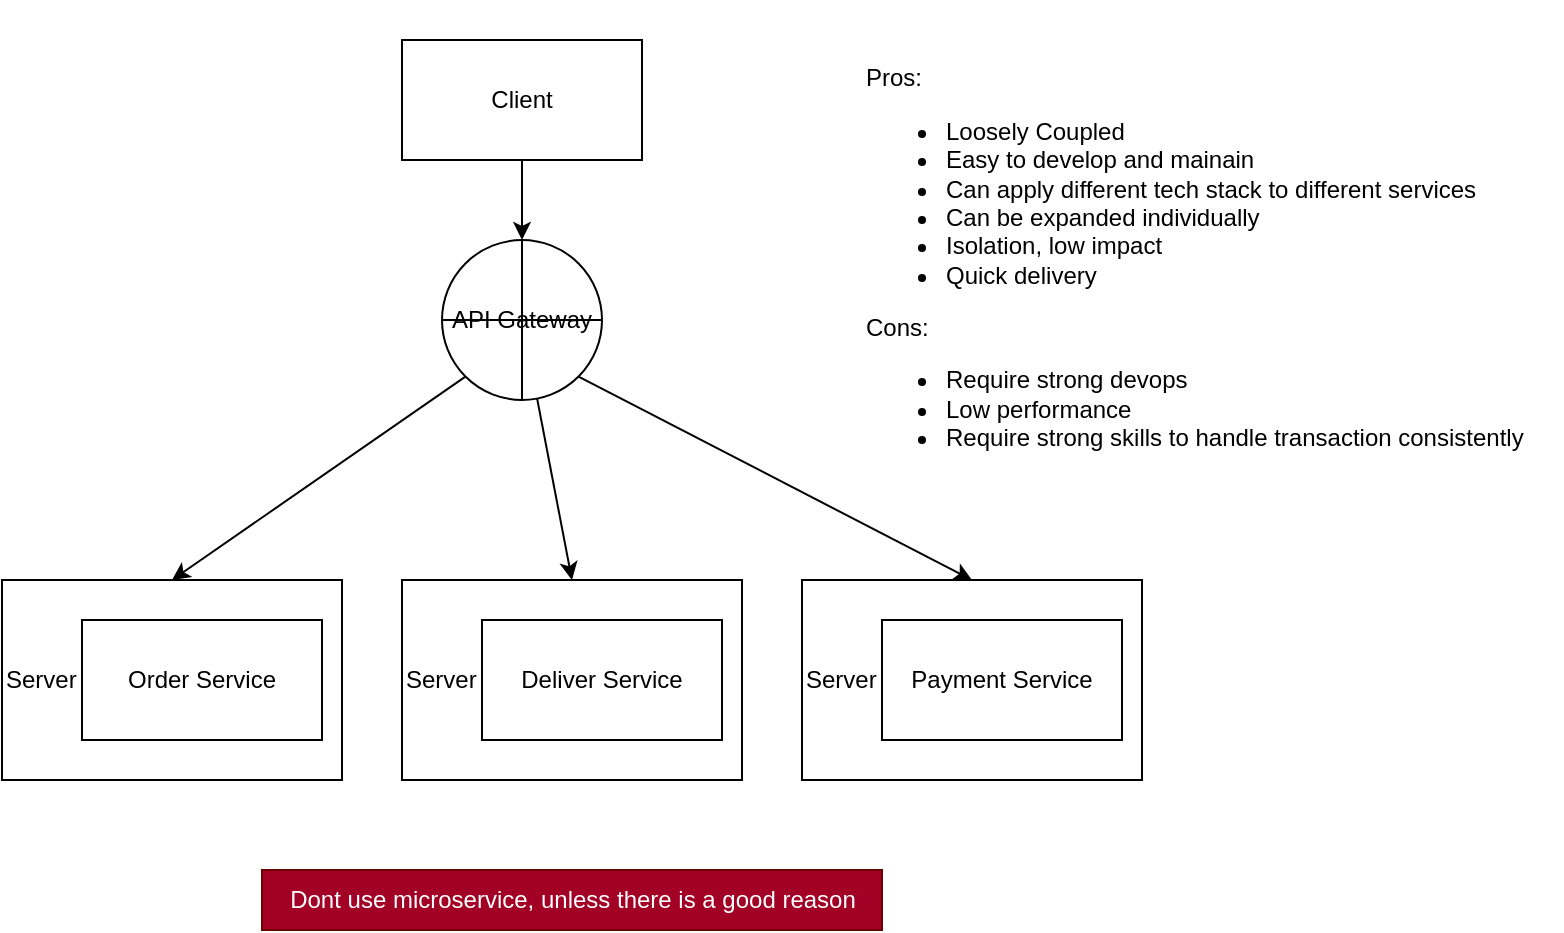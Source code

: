 <mxfile>
    <diagram id="FMUuEZih5TfIzZtf8z8S" name="Page-1">
        <mxGraphModel dx="732" dy="528" grid="1" gridSize="10" guides="1" tooltips="1" connect="1" arrows="1" fold="1" page="1" pageScale="1" pageWidth="850" pageHeight="1100" math="0" shadow="0">
            <root>
                <mxCell id="0"/>
                <mxCell id="1" parent="0"/>
                <mxCell id="4" style="edgeStyle=none;html=1;" edge="1" parent="1" source="2" target="3">
                    <mxGeometry relative="1" as="geometry"/>
                </mxCell>
                <mxCell id="2" value="Client" style="rounded=0;whiteSpace=wrap;html=1;" vertex="1" parent="1">
                    <mxGeometry x="280" y="20" width="120" height="60" as="geometry"/>
                </mxCell>
                <mxCell id="5" style="edgeStyle=none;html=1;exitX=0;exitY=1;exitDx=0;exitDy=0;entryX=0.5;entryY=0;entryDx=0;entryDy=0;" edge="1" parent="1" source="3" target="6">
                    <mxGeometry relative="1" as="geometry">
                        <mxPoint x="160.0" y="280" as="targetPoint"/>
                    </mxGeometry>
                </mxCell>
                <mxCell id="10" style="edgeStyle=none;html=1;entryX=0.5;entryY=0;entryDx=0;entryDy=0;" edge="1" parent="1" source="3" target="8">
                    <mxGeometry relative="1" as="geometry"/>
                </mxCell>
                <mxCell id="13" style="edgeStyle=none;html=1;exitX=1;exitY=1;exitDx=0;exitDy=0;entryX=0.5;entryY=0;entryDx=0;entryDy=0;" edge="1" parent="1" source="3" target="11">
                    <mxGeometry relative="1" as="geometry"/>
                </mxCell>
                <mxCell id="3" value="API Gateway&lt;br&gt;" style="shape=orEllipse;perimeter=ellipsePerimeter;whiteSpace=wrap;html=1;backgroundOutline=1;" vertex="1" parent="1">
                    <mxGeometry x="300" y="120" width="80" height="80" as="geometry"/>
                </mxCell>
                <mxCell id="6" value="Server" style="rounded=0;whiteSpace=wrap;html=1;align=left;" vertex="1" parent="1">
                    <mxGeometry x="80" y="290" width="170" height="100" as="geometry"/>
                </mxCell>
                <mxCell id="7" value="Order Service" style="rounded=0;whiteSpace=wrap;html=1;" vertex="1" parent="1">
                    <mxGeometry x="120" y="310" width="120" height="60" as="geometry"/>
                </mxCell>
                <mxCell id="8" value="Server" style="rounded=0;whiteSpace=wrap;html=1;align=left;" vertex="1" parent="1">
                    <mxGeometry x="280" y="290" width="170" height="100" as="geometry"/>
                </mxCell>
                <mxCell id="9" value="Deliver Service" style="rounded=0;whiteSpace=wrap;html=1;" vertex="1" parent="1">
                    <mxGeometry x="320" y="310" width="120" height="60" as="geometry"/>
                </mxCell>
                <mxCell id="11" value="Server" style="rounded=0;whiteSpace=wrap;html=1;align=left;" vertex="1" parent="1">
                    <mxGeometry x="480" y="290" width="170" height="100" as="geometry"/>
                </mxCell>
                <mxCell id="12" value="Payment Service" style="rounded=0;whiteSpace=wrap;html=1;" vertex="1" parent="1">
                    <mxGeometry x="520" y="310" width="120" height="60" as="geometry"/>
                </mxCell>
                <mxCell id="14" value="Pros:&lt;br&gt;&lt;ul&gt;&lt;li&gt;Loosely Coupled&lt;/li&gt;&lt;li&gt;Easy to develop and mainain&lt;/li&gt;&lt;li&gt;Can apply different tech stack to different services&lt;/li&gt;&lt;li&gt;Can be expanded individually&lt;/li&gt;&lt;li&gt;Isolation, low impact&lt;/li&gt;&lt;li&gt;Quick delivery&lt;/li&gt;&lt;/ul&gt;Cons:&lt;br&gt;&lt;ul&gt;&lt;li&gt;Require strong devops&lt;/li&gt;&lt;li&gt;Low performance&lt;/li&gt;&lt;li&gt;Require strong skills to handle transaction consistently&lt;/li&gt;&lt;/ul&gt;" style="text;html=1;align=left;verticalAlign=middle;resizable=0;points=[];autosize=1;strokeColor=none;fillColor=none;" vertex="1" parent="1">
                    <mxGeometry x="510" width="350" height="270" as="geometry"/>
                </mxCell>
                <mxCell id="15" value="Dont use microservice, unless there is a good reason" style="text;html=1;align=center;verticalAlign=middle;resizable=0;points=[];autosize=1;strokeColor=#6F0000;fillColor=#a20025;fontColor=#ffffff;" vertex="1" parent="1">
                    <mxGeometry x="210" y="435" width="310" height="30" as="geometry"/>
                </mxCell>
            </root>
        </mxGraphModel>
    </diagram>
</mxfile>